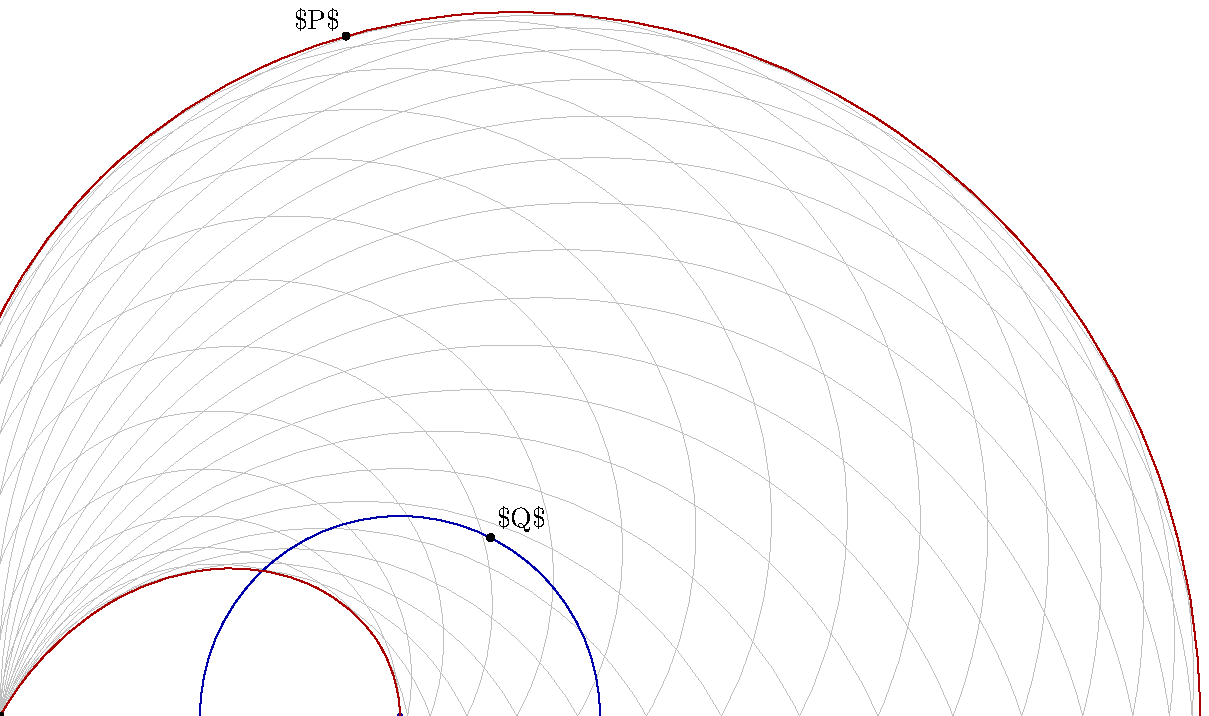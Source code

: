 \documentclass{standalone}
\usepackage{luamplib}
\begin{document}
\mplibtextextlabel{enable}
\begin{mplibcode}
beginfig(1);

  numeric a; 2a = 144;

  path base; base = fullcircle rotated 180 scaled 2a shifted (2a, 0);
  numeric s; s = 1/4;
  pair A; A = 2[center base, point 0 of base];
  path limacon; limacon = for t = 0 step s until length base:
    A reflectedabout(precontrol t of base, postcontrol t of base) ..
  endfor cycle;

  path c[]; numeric n; n = -1;
  for t = 0 step s until length base:
    c[incr n] = fullcircle scaled 2 abs (point t of base - A) shifted point t of base;
    draw c[n] withpen pencircle scaled 1/4 withcolor 3/4;
  endfor

  draw base withcolor 2/3 blue; 
  draw center base withpen pencircle scaled 2 withcolor 2/3 blue;
  draw limacon withcolor 2/3 red;

  dotlabel.lft("$A$", A);
  dotlabel.urt("$Q$", point 5.4 of base);
  dotlabel.ulft("$P$", A reflectedabout(precontrol 5.4 of base, postcontrol 5.4 of base));
endfig;
\end{mplibcode}
\end{document}

